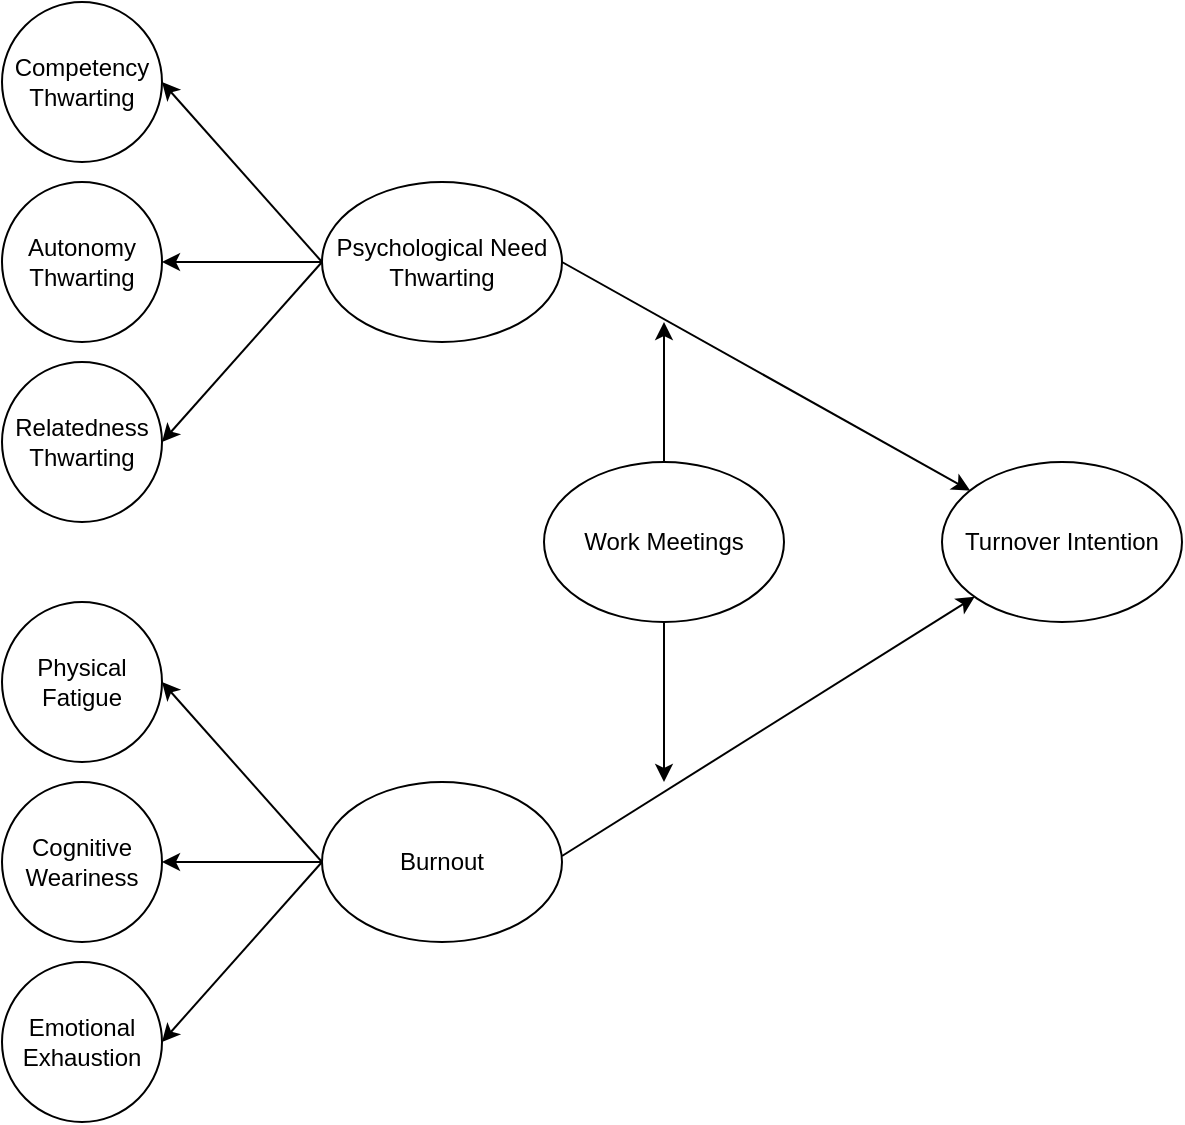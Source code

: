 <mxfile>
    <diagram id="_6_fxTTIoe9WjkEIhUAf" name="Page-1">
        <mxGraphModel dx="1086" dy="768" grid="1" gridSize="10" guides="1" tooltips="1" connect="1" arrows="1" fold="1" page="1" pageScale="1" pageWidth="827" pageHeight="1169" background="none" math="0" shadow="0">
            <root>
                <mxCell id="0"/>
                <mxCell id="1" parent="0"/>
                <mxCell id="33" value="" style="group" vertex="1" connectable="0" parent="1">
                    <mxGeometry x="119" y="100" width="590" height="560" as="geometry"/>
                </mxCell>
                <mxCell id="19" value="" style="group" vertex="1" connectable="0" parent="33">
                    <mxGeometry y="300" width="331" height="260" as="geometry"/>
                </mxCell>
                <mxCell id="7" value="Emotional Exhaustion" style="ellipse;whiteSpace=wrap;html=1;aspect=fixed;" vertex="1" parent="19">
                    <mxGeometry y="180" width="80" height="80" as="geometry"/>
                </mxCell>
                <mxCell id="60" value="" style="group" vertex="1" connectable="0" parent="19">
                    <mxGeometry width="331" height="170" as="geometry"/>
                </mxCell>
                <mxCell id="5" value="Physical Fatigue" style="ellipse;whiteSpace=wrap;html=1;aspect=fixed;" vertex="1" parent="60">
                    <mxGeometry width="80" height="80" as="geometry"/>
                </mxCell>
                <mxCell id="6" value="Cognitive Weariness" style="ellipse;whiteSpace=wrap;html=1;aspect=fixed;" vertex="1" parent="60">
                    <mxGeometry y="90" width="80" height="80" as="geometry"/>
                </mxCell>
                <mxCell id="32" value="" style="group" vertex="1" connectable="0" parent="60">
                    <mxGeometry x="160" y="90" width="120" height="80" as="geometry"/>
                </mxCell>
                <mxCell id="9" value="Burnout" style="ellipse;whiteSpace=wrap;html=1;" vertex="1" parent="32">
                    <mxGeometry width="120" height="80" as="geometry"/>
                </mxCell>
                <mxCell id="16" value="" style="endArrow=classic;html=1;entryX=1;entryY=0.5;entryDx=0;entryDy=0;" edge="1" parent="32" target="5">
                    <mxGeometry width="50" height="50" relative="1" as="geometry">
                        <mxPoint y="40" as="sourcePoint"/>
                        <mxPoint x="96.809" y="102.235" as="targetPoint"/>
                    </mxGeometry>
                </mxCell>
                <mxCell id="17" value="" style="endArrow=classic;html=1;entryX=1;entryY=0.5;entryDx=0;entryDy=0;exitX=0;exitY=0.5;exitDx=0;exitDy=0;" edge="1" parent="60" source="9" target="6">
                    <mxGeometry width="50" height="50" relative="1" as="geometry">
                        <mxPoint x="170" y="200" as="sourcePoint"/>
                        <mxPoint x="90" y="110" as="targetPoint"/>
                    </mxGeometry>
                </mxCell>
                <mxCell id="18" value="" style="endArrow=classic;html=1;entryX=1;entryY=0.5;entryDx=0;entryDy=0;exitX=0;exitY=0.5;exitDx=0;exitDy=0;" edge="1" parent="60" source="9" target="7">
                    <mxGeometry width="50" height="50" relative="1" as="geometry">
                        <mxPoint x="180" y="290" as="sourcePoint"/>
                        <mxPoint x="100" y="200" as="targetPoint"/>
                    </mxGeometry>
                </mxCell>
                <mxCell id="59" value="" style="endArrow=classic;html=1;exitX=0.5;exitY=1;exitDx=0;exitDy=0;" edge="1" parent="60" source="34">
                    <mxGeometry width="50" height="50" relative="1" as="geometry">
                        <mxPoint x="271" y="40" as="sourcePoint"/>
                        <mxPoint x="331" y="90" as="targetPoint"/>
                    </mxGeometry>
                </mxCell>
                <mxCell id="20" value="" style="group" vertex="1" connectable="0" parent="33">
                    <mxGeometry width="280" height="260" as="geometry"/>
                </mxCell>
                <mxCell id="2" value="Competency Thwarting" style="ellipse;whiteSpace=wrap;html=1;aspect=fixed;" vertex="1" parent="20">
                    <mxGeometry width="80" height="80" as="geometry"/>
                </mxCell>
                <mxCell id="3" value="Autonomy Thwarting" style="ellipse;whiteSpace=wrap;html=1;aspect=fixed;" vertex="1" parent="20">
                    <mxGeometry y="90" width="80" height="80" as="geometry"/>
                </mxCell>
                <mxCell id="4" value="Relatedness Thwarting" style="ellipse;whiteSpace=wrap;html=1;aspect=fixed;" vertex="1" parent="20">
                    <mxGeometry y="180" width="80" height="80" as="geometry"/>
                </mxCell>
                <mxCell id="8" value="Psychological Need Thwarting" style="ellipse;whiteSpace=wrap;html=1;" vertex="1" parent="20">
                    <mxGeometry x="160" y="90" width="120" height="80" as="geometry"/>
                </mxCell>
                <mxCell id="13" value="" style="endArrow=classic;html=1;entryX=1;entryY=0.5;entryDx=0;entryDy=0;" edge="1" parent="20" target="3">
                    <mxGeometry width="50" height="50" relative="1" as="geometry">
                        <mxPoint x="160" y="130" as="sourcePoint"/>
                        <mxPoint x="210" y="80" as="targetPoint"/>
                    </mxGeometry>
                </mxCell>
                <mxCell id="14" value="" style="endArrow=classic;html=1;entryX=1;entryY=0.5;entryDx=0;entryDy=0;" edge="1" parent="20" target="4">
                    <mxGeometry width="50" height="50" relative="1" as="geometry">
                        <mxPoint x="160" y="130" as="sourcePoint"/>
                        <mxPoint x="256.809" y="192.235" as="targetPoint"/>
                    </mxGeometry>
                </mxCell>
                <mxCell id="15" value="" style="endArrow=classic;html=1;entryX=1;entryY=0.5;entryDx=0;entryDy=0;" edge="1" parent="20" target="2">
                    <mxGeometry width="50" height="50" relative="1" as="geometry">
                        <mxPoint x="160" y="130" as="sourcePoint"/>
                        <mxPoint x="256.809" y="192.235" as="targetPoint"/>
                    </mxGeometry>
                </mxCell>
                <mxCell id="29" value="Turnover Intention" style="ellipse;whiteSpace=wrap;html=1;" vertex="1" parent="33">
                    <mxGeometry x="470" y="230" width="120" height="80" as="geometry"/>
                </mxCell>
                <mxCell id="30" value="" style="endArrow=classic;html=1;" edge="1" parent="33" target="29">
                    <mxGeometry width="50" height="50" relative="1" as="geometry">
                        <mxPoint x="280" y="130" as="sourcePoint"/>
                        <mxPoint x="330" y="80" as="targetPoint"/>
                    </mxGeometry>
                </mxCell>
                <mxCell id="31" value="" style="endArrow=classic;html=1;" edge="1" parent="33" target="29">
                    <mxGeometry width="50" height="50" relative="1" as="geometry">
                        <mxPoint x="280" y="427" as="sourcePoint"/>
                        <mxPoint x="484.058" y="541.272" as="targetPoint"/>
                    </mxGeometry>
                </mxCell>
                <mxCell id="34" value="Work Meetings" style="ellipse;whiteSpace=wrap;html=1;" vertex="1" parent="33">
                    <mxGeometry x="271" y="230" width="120" height="80" as="geometry"/>
                </mxCell>
                <mxCell id="35" value="" style="endArrow=classic;html=1;" edge="1" parent="33">
                    <mxGeometry width="50" height="50" relative="1" as="geometry">
                        <mxPoint x="331" y="230" as="sourcePoint"/>
                        <mxPoint x="331" y="160" as="targetPoint"/>
                    </mxGeometry>
                </mxCell>
            </root>
        </mxGraphModel>
    </diagram>
</mxfile>